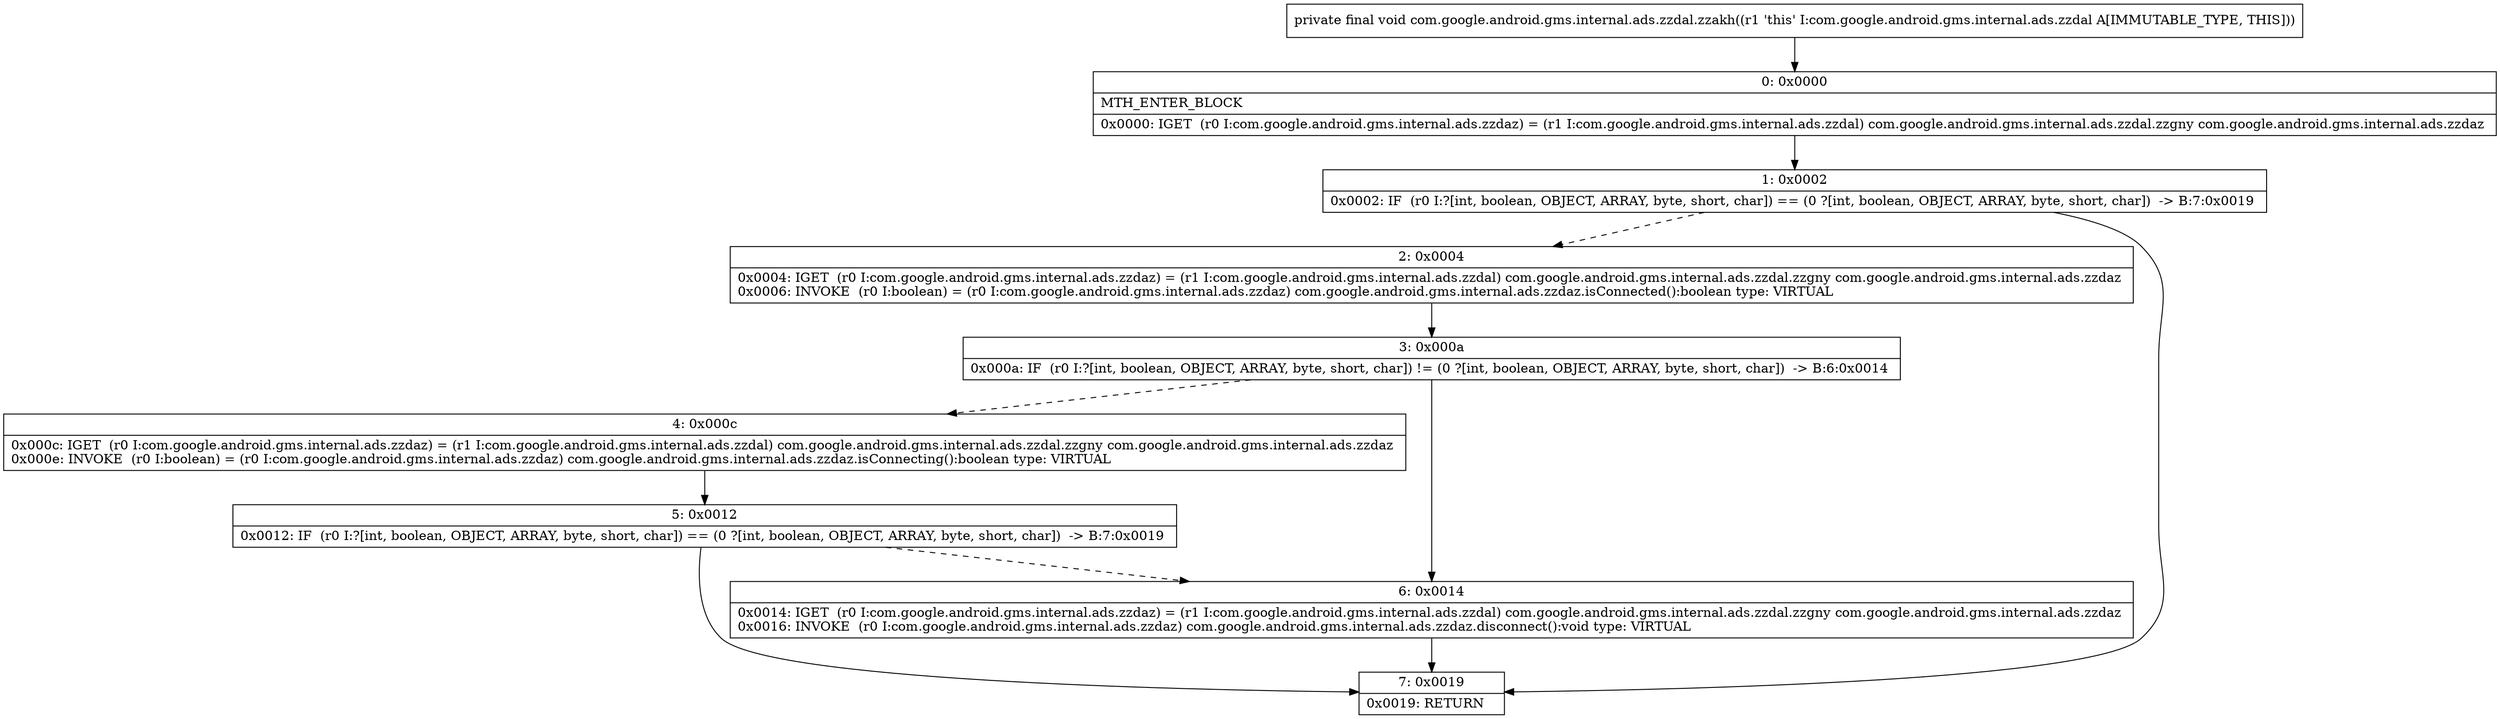 digraph "CFG forcom.google.android.gms.internal.ads.zzdal.zzakh()V" {
Node_0 [shape=record,label="{0\:\ 0x0000|MTH_ENTER_BLOCK\l|0x0000: IGET  (r0 I:com.google.android.gms.internal.ads.zzdaz) = (r1 I:com.google.android.gms.internal.ads.zzdal) com.google.android.gms.internal.ads.zzdal.zzgny com.google.android.gms.internal.ads.zzdaz \l}"];
Node_1 [shape=record,label="{1\:\ 0x0002|0x0002: IF  (r0 I:?[int, boolean, OBJECT, ARRAY, byte, short, char]) == (0 ?[int, boolean, OBJECT, ARRAY, byte, short, char])  \-\> B:7:0x0019 \l}"];
Node_2 [shape=record,label="{2\:\ 0x0004|0x0004: IGET  (r0 I:com.google.android.gms.internal.ads.zzdaz) = (r1 I:com.google.android.gms.internal.ads.zzdal) com.google.android.gms.internal.ads.zzdal.zzgny com.google.android.gms.internal.ads.zzdaz \l0x0006: INVOKE  (r0 I:boolean) = (r0 I:com.google.android.gms.internal.ads.zzdaz) com.google.android.gms.internal.ads.zzdaz.isConnected():boolean type: VIRTUAL \l}"];
Node_3 [shape=record,label="{3\:\ 0x000a|0x000a: IF  (r0 I:?[int, boolean, OBJECT, ARRAY, byte, short, char]) != (0 ?[int, boolean, OBJECT, ARRAY, byte, short, char])  \-\> B:6:0x0014 \l}"];
Node_4 [shape=record,label="{4\:\ 0x000c|0x000c: IGET  (r0 I:com.google.android.gms.internal.ads.zzdaz) = (r1 I:com.google.android.gms.internal.ads.zzdal) com.google.android.gms.internal.ads.zzdal.zzgny com.google.android.gms.internal.ads.zzdaz \l0x000e: INVOKE  (r0 I:boolean) = (r0 I:com.google.android.gms.internal.ads.zzdaz) com.google.android.gms.internal.ads.zzdaz.isConnecting():boolean type: VIRTUAL \l}"];
Node_5 [shape=record,label="{5\:\ 0x0012|0x0012: IF  (r0 I:?[int, boolean, OBJECT, ARRAY, byte, short, char]) == (0 ?[int, boolean, OBJECT, ARRAY, byte, short, char])  \-\> B:7:0x0019 \l}"];
Node_6 [shape=record,label="{6\:\ 0x0014|0x0014: IGET  (r0 I:com.google.android.gms.internal.ads.zzdaz) = (r1 I:com.google.android.gms.internal.ads.zzdal) com.google.android.gms.internal.ads.zzdal.zzgny com.google.android.gms.internal.ads.zzdaz \l0x0016: INVOKE  (r0 I:com.google.android.gms.internal.ads.zzdaz) com.google.android.gms.internal.ads.zzdaz.disconnect():void type: VIRTUAL \l}"];
Node_7 [shape=record,label="{7\:\ 0x0019|0x0019: RETURN   \l}"];
MethodNode[shape=record,label="{private final void com.google.android.gms.internal.ads.zzdal.zzakh((r1 'this' I:com.google.android.gms.internal.ads.zzdal A[IMMUTABLE_TYPE, THIS])) }"];
MethodNode -> Node_0;
Node_0 -> Node_1;
Node_1 -> Node_2[style=dashed];
Node_1 -> Node_7;
Node_2 -> Node_3;
Node_3 -> Node_4[style=dashed];
Node_3 -> Node_6;
Node_4 -> Node_5;
Node_5 -> Node_6[style=dashed];
Node_5 -> Node_7;
Node_6 -> Node_7;
}

